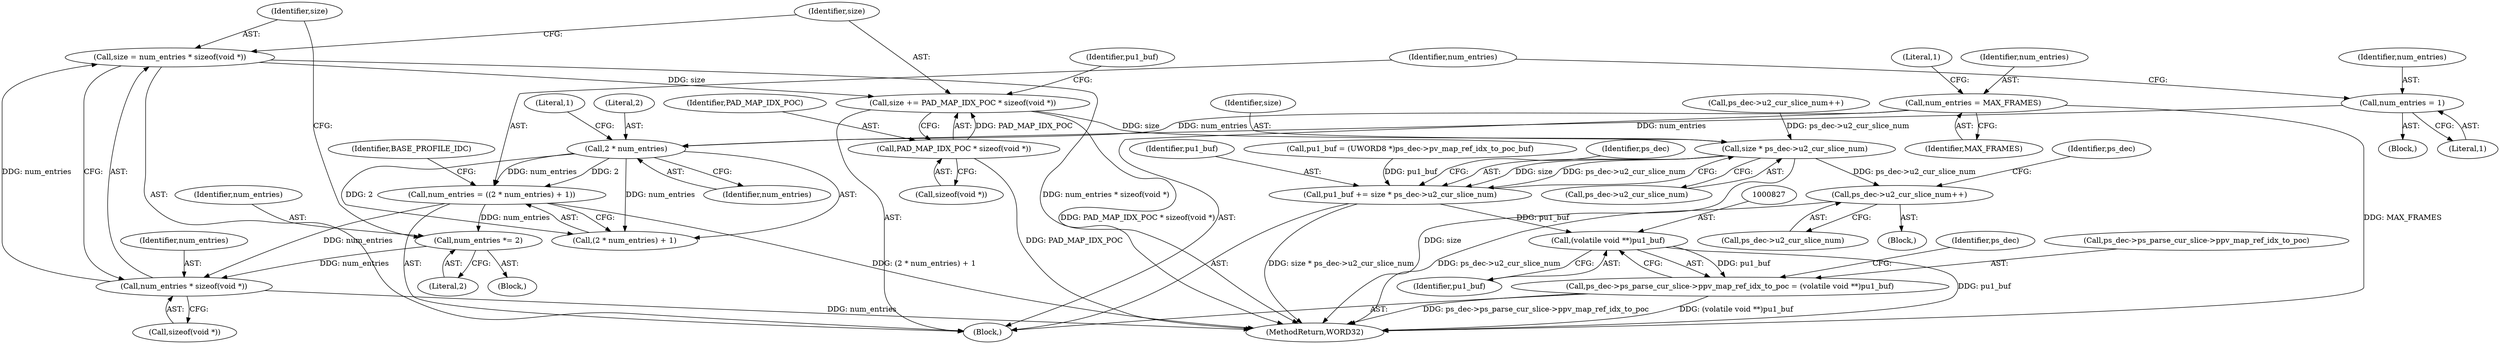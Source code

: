 digraph "1_Android_a78887bcffbc2995cf9ed72e0697acf560875e9e_1@API" {
"1000800" [label="(Call,size += PAD_MAP_IDX_POC * sizeof(void *))"];
"1000802" [label="(Call,PAD_MAP_IDX_POC * sizeof(void *))"];
"1000794" [label="(Call,size = num_entries * sizeof(void *))"];
"1000796" [label="(Call,num_entries * sizeof(void *))"];
"1000791" [label="(Call,num_entries *= 2)"];
"1000775" [label="(Call,num_entries = ((2 * num_entries) + 1))"];
"1000778" [label="(Call,2 * num_entries)"];
"1000772" [label="(Call,num_entries = 1)"];
"1000754" [label="(Call,num_entries = MAX_FRAMES)"];
"1000815" [label="(Call,size * ps_dec->u2_cur_slice_num)"];
"1000813" [label="(Call,pu1_buf += size * ps_dec->u2_cur_slice_num)"];
"1000826" [label="(Call,(volatile void **)pu1_buf)"];
"1000820" [label="(Call,ps_dec->ps_parse_cur_slice->ppv_map_ref_idx_to_poc = (volatile void **)pu1_buf)"];
"1001302" [label="(Call,ps_dec->u2_cur_slice_num++)"];
"1000772" [label="(Call,num_entries = 1)"];
"1000755" [label="(Identifier,num_entries)"];
"1000791" [label="(Call,num_entries *= 2)"];
"1000779" [label="(Literal,2)"];
"1000750" [label="(Block,)"];
"1000796" [label="(Call,num_entries * sizeof(void *))"];
"1000784" [label="(Identifier,BASE_PROFILE_IDC)"];
"1000771" [label="(Block,)"];
"1000828" [label="(Identifier,pu1_buf)"];
"1000798" [label="(Call,sizeof(void *))"];
"1000813" [label="(Call,pu1_buf += size * ps_dec->u2_cur_slice_num)"];
"1000804" [label="(Call,sizeof(void *))"];
"1001309" [label="(Identifier,ps_dec)"];
"1000803" [label="(Identifier,PAD_MAP_IDX_POC)"];
"1000781" [label="(Literal,1)"];
"1000760" [label="(Literal,1)"];
"1000775" [label="(Call,num_entries = ((2 * num_entries) + 1))"];
"1000817" [label="(Call,ps_dec->u2_cur_slice_num)"];
"1000136" [label="(Block,)"];
"1000754" [label="(Call,num_entries = MAX_FRAMES)"];
"1000816" [label="(Identifier,size)"];
"1000820" [label="(Call,ps_dec->ps_parse_cur_slice->ppv_map_ref_idx_to_poc = (volatile void **)pu1_buf)"];
"1000777" [label="(Call,(2 * num_entries) + 1)"];
"1000792" [label="(Identifier,num_entries)"];
"1000795" [label="(Identifier,size)"];
"1001303" [label="(Call,ps_dec->u2_cur_slice_num)"];
"1000826" [label="(Call,(volatile void **)pu1_buf)"];
"1000776" [label="(Identifier,num_entries)"];
"1000814" [label="(Identifier,pu1_buf)"];
"1000790" [label="(Block,)"];
"1000780" [label="(Identifier,num_entries)"];
"1001302" [label="(Call,ps_dec->u2_cur_slice_num++)"];
"1000806" [label="(Call,pu1_buf = (UWORD8 *)ps_dec->pv_map_ref_idx_to_poc_buf)"];
"1000823" [label="(Identifier,ps_dec)"];
"1000801" [label="(Identifier,size)"];
"1000715" [label="(Call,ps_dec->u2_cur_slice_num++)"];
"1000807" [label="(Identifier,pu1_buf)"];
"1000815" [label="(Call,size * ps_dec->u2_cur_slice_num)"];
"1000832" [label="(Identifier,ps_dec)"];
"1000800" [label="(Call,size += PAD_MAP_IDX_POC * sizeof(void *))"];
"1000778" [label="(Call,2 * num_entries)"];
"1000821" [label="(Call,ps_dec->ps_parse_cur_slice->ppv_map_ref_idx_to_poc)"];
"1000793" [label="(Literal,2)"];
"1000774" [label="(Literal,1)"];
"1001350" [label="(MethodReturn,WORD32)"];
"1000802" [label="(Call,PAD_MAP_IDX_POC * sizeof(void *))"];
"1000797" [label="(Identifier,num_entries)"];
"1000756" [label="(Identifier,MAX_FRAMES)"];
"1000773" [label="(Identifier,num_entries)"];
"1000794" [label="(Call,size = num_entries * sizeof(void *))"];
"1000800" -> "1000750"  [label="AST: "];
"1000800" -> "1000802"  [label="CFG: "];
"1000801" -> "1000800"  [label="AST: "];
"1000802" -> "1000800"  [label="AST: "];
"1000807" -> "1000800"  [label="CFG: "];
"1000800" -> "1001350"  [label="DDG: PAD_MAP_IDX_POC * sizeof(void *)"];
"1000802" -> "1000800"  [label="DDG: PAD_MAP_IDX_POC"];
"1000794" -> "1000800"  [label="DDG: size"];
"1000800" -> "1000815"  [label="DDG: size"];
"1000802" -> "1000804"  [label="CFG: "];
"1000803" -> "1000802"  [label="AST: "];
"1000804" -> "1000802"  [label="AST: "];
"1000802" -> "1001350"  [label="DDG: PAD_MAP_IDX_POC"];
"1000794" -> "1000750"  [label="AST: "];
"1000794" -> "1000796"  [label="CFG: "];
"1000795" -> "1000794"  [label="AST: "];
"1000796" -> "1000794"  [label="AST: "];
"1000801" -> "1000794"  [label="CFG: "];
"1000794" -> "1001350"  [label="DDG: num_entries * sizeof(void *)"];
"1000796" -> "1000794"  [label="DDG: num_entries"];
"1000796" -> "1000798"  [label="CFG: "];
"1000797" -> "1000796"  [label="AST: "];
"1000798" -> "1000796"  [label="AST: "];
"1000796" -> "1001350"  [label="DDG: num_entries"];
"1000791" -> "1000796"  [label="DDG: num_entries"];
"1000775" -> "1000796"  [label="DDG: num_entries"];
"1000791" -> "1000790"  [label="AST: "];
"1000791" -> "1000793"  [label="CFG: "];
"1000792" -> "1000791"  [label="AST: "];
"1000793" -> "1000791"  [label="AST: "];
"1000795" -> "1000791"  [label="CFG: "];
"1000775" -> "1000791"  [label="DDG: num_entries"];
"1000775" -> "1000750"  [label="AST: "];
"1000775" -> "1000777"  [label="CFG: "];
"1000776" -> "1000775"  [label="AST: "];
"1000777" -> "1000775"  [label="AST: "];
"1000784" -> "1000775"  [label="CFG: "];
"1000775" -> "1001350"  [label="DDG: (2 * num_entries) + 1"];
"1000778" -> "1000775"  [label="DDG: 2"];
"1000778" -> "1000775"  [label="DDG: num_entries"];
"1000778" -> "1000777"  [label="AST: "];
"1000778" -> "1000780"  [label="CFG: "];
"1000779" -> "1000778"  [label="AST: "];
"1000780" -> "1000778"  [label="AST: "];
"1000781" -> "1000778"  [label="CFG: "];
"1000778" -> "1000777"  [label="DDG: 2"];
"1000778" -> "1000777"  [label="DDG: num_entries"];
"1000772" -> "1000778"  [label="DDG: num_entries"];
"1000754" -> "1000778"  [label="DDG: num_entries"];
"1000772" -> "1000771"  [label="AST: "];
"1000772" -> "1000774"  [label="CFG: "];
"1000773" -> "1000772"  [label="AST: "];
"1000774" -> "1000772"  [label="AST: "];
"1000776" -> "1000772"  [label="CFG: "];
"1000754" -> "1000750"  [label="AST: "];
"1000754" -> "1000756"  [label="CFG: "];
"1000755" -> "1000754"  [label="AST: "];
"1000756" -> "1000754"  [label="AST: "];
"1000760" -> "1000754"  [label="CFG: "];
"1000754" -> "1001350"  [label="DDG: MAX_FRAMES"];
"1000815" -> "1000813"  [label="AST: "];
"1000815" -> "1000817"  [label="CFG: "];
"1000816" -> "1000815"  [label="AST: "];
"1000817" -> "1000815"  [label="AST: "];
"1000813" -> "1000815"  [label="CFG: "];
"1000815" -> "1001350"  [label="DDG: size"];
"1000815" -> "1000813"  [label="DDG: size"];
"1000815" -> "1000813"  [label="DDG: ps_dec->u2_cur_slice_num"];
"1000715" -> "1000815"  [label="DDG: ps_dec->u2_cur_slice_num"];
"1000815" -> "1001302"  [label="DDG: ps_dec->u2_cur_slice_num"];
"1000813" -> "1000750"  [label="AST: "];
"1000814" -> "1000813"  [label="AST: "];
"1000823" -> "1000813"  [label="CFG: "];
"1000813" -> "1001350"  [label="DDG: size * ps_dec->u2_cur_slice_num"];
"1000806" -> "1000813"  [label="DDG: pu1_buf"];
"1000813" -> "1000826"  [label="DDG: pu1_buf"];
"1000826" -> "1000820"  [label="AST: "];
"1000826" -> "1000828"  [label="CFG: "];
"1000827" -> "1000826"  [label="AST: "];
"1000828" -> "1000826"  [label="AST: "];
"1000820" -> "1000826"  [label="CFG: "];
"1000826" -> "1001350"  [label="DDG: pu1_buf"];
"1000826" -> "1000820"  [label="DDG: pu1_buf"];
"1000820" -> "1000750"  [label="AST: "];
"1000821" -> "1000820"  [label="AST: "];
"1000832" -> "1000820"  [label="CFG: "];
"1000820" -> "1001350"  [label="DDG: (volatile void **)pu1_buf"];
"1000820" -> "1001350"  [label="DDG: ps_dec->ps_parse_cur_slice->ppv_map_ref_idx_to_poc"];
"1001302" -> "1000136"  [label="AST: "];
"1001302" -> "1001303"  [label="CFG: "];
"1001303" -> "1001302"  [label="AST: "];
"1001309" -> "1001302"  [label="CFG: "];
"1001302" -> "1001350"  [label="DDG: ps_dec->u2_cur_slice_num"];
}
